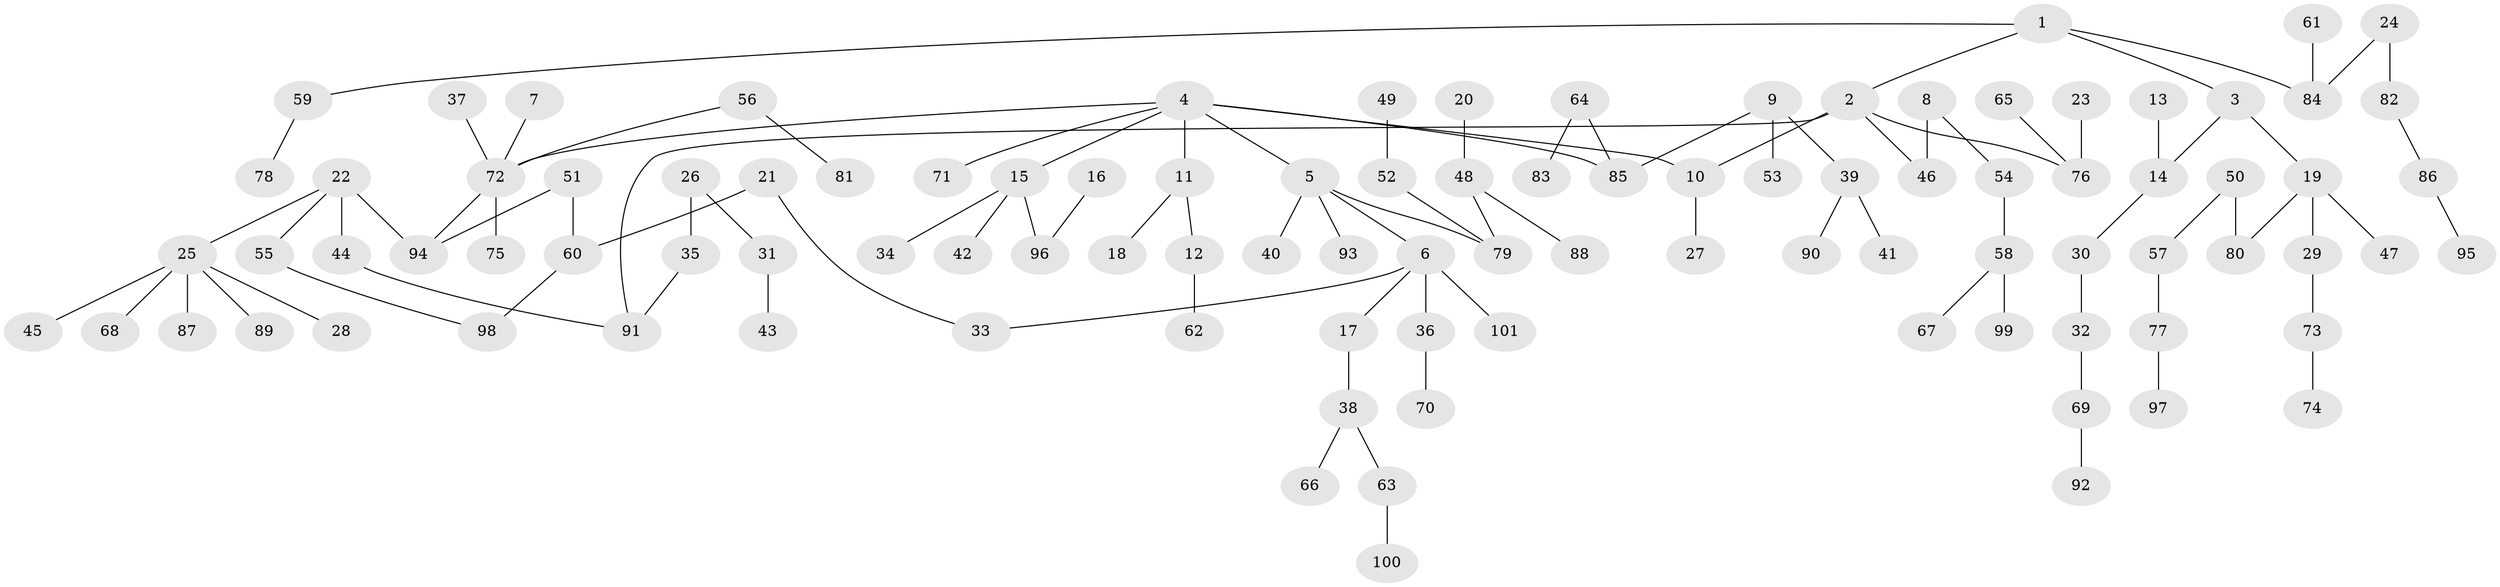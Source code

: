 // original degree distribution, {4: 0.08391608391608392, 5: 0.03496503496503497, 3: 0.11888111888111888, 7: 0.013986013986013986, 1: 0.46153846153846156, 2: 0.27972027972027974, 6: 0.006993006993006993}
// Generated by graph-tools (version 1.1) at 2025/36/03/04/25 23:36:02]
// undirected, 101 vertices, 103 edges
graph export_dot {
  node [color=gray90,style=filled];
  1;
  2;
  3;
  4;
  5;
  6;
  7;
  8;
  9;
  10;
  11;
  12;
  13;
  14;
  15;
  16;
  17;
  18;
  19;
  20;
  21;
  22;
  23;
  24;
  25;
  26;
  27;
  28;
  29;
  30;
  31;
  32;
  33;
  34;
  35;
  36;
  37;
  38;
  39;
  40;
  41;
  42;
  43;
  44;
  45;
  46;
  47;
  48;
  49;
  50;
  51;
  52;
  53;
  54;
  55;
  56;
  57;
  58;
  59;
  60;
  61;
  62;
  63;
  64;
  65;
  66;
  67;
  68;
  69;
  70;
  71;
  72;
  73;
  74;
  75;
  76;
  77;
  78;
  79;
  80;
  81;
  82;
  83;
  84;
  85;
  86;
  87;
  88;
  89;
  90;
  91;
  92;
  93;
  94;
  95;
  96;
  97;
  98;
  99;
  100;
  101;
  1 -- 2 [weight=1.0];
  1 -- 3 [weight=1.0];
  1 -- 59 [weight=1.0];
  1 -- 84 [weight=1.0];
  2 -- 10 [weight=1.0];
  2 -- 46 [weight=1.0];
  2 -- 76 [weight=1.0];
  2 -- 91 [weight=1.0];
  3 -- 14 [weight=1.0];
  3 -- 19 [weight=1.0];
  4 -- 5 [weight=1.0];
  4 -- 10 [weight=1.0];
  4 -- 11 [weight=1.0];
  4 -- 15 [weight=1.0];
  4 -- 71 [weight=1.0];
  4 -- 72 [weight=1.0];
  4 -- 85 [weight=1.0];
  5 -- 6 [weight=1.0];
  5 -- 40 [weight=1.0];
  5 -- 79 [weight=1.0];
  5 -- 93 [weight=1.0];
  6 -- 17 [weight=1.0];
  6 -- 33 [weight=1.0];
  6 -- 36 [weight=1.0];
  6 -- 101 [weight=1.0];
  7 -- 72 [weight=1.0];
  8 -- 46 [weight=1.0];
  8 -- 54 [weight=1.0];
  9 -- 39 [weight=1.0];
  9 -- 53 [weight=1.0];
  9 -- 85 [weight=1.0];
  10 -- 27 [weight=1.0];
  11 -- 12 [weight=1.0];
  11 -- 18 [weight=1.0];
  12 -- 62 [weight=1.0];
  13 -- 14 [weight=1.0];
  14 -- 30 [weight=1.0];
  15 -- 34 [weight=1.0];
  15 -- 42 [weight=1.0];
  15 -- 96 [weight=1.0];
  16 -- 96 [weight=1.0];
  17 -- 38 [weight=1.0];
  19 -- 29 [weight=1.0];
  19 -- 47 [weight=1.0];
  19 -- 80 [weight=1.0];
  20 -- 48 [weight=1.0];
  21 -- 33 [weight=1.0];
  21 -- 60 [weight=1.0];
  22 -- 25 [weight=1.0];
  22 -- 44 [weight=1.0];
  22 -- 55 [weight=1.0];
  22 -- 94 [weight=1.0];
  23 -- 76 [weight=1.0];
  24 -- 82 [weight=1.0];
  24 -- 84 [weight=1.0];
  25 -- 28 [weight=1.0];
  25 -- 45 [weight=1.0];
  25 -- 68 [weight=1.0];
  25 -- 87 [weight=1.0];
  25 -- 89 [weight=1.0];
  26 -- 31 [weight=1.0];
  26 -- 35 [weight=1.0];
  29 -- 73 [weight=1.0];
  30 -- 32 [weight=1.0];
  31 -- 43 [weight=1.0];
  32 -- 69 [weight=1.0];
  35 -- 91 [weight=1.0];
  36 -- 70 [weight=1.0];
  37 -- 72 [weight=1.0];
  38 -- 63 [weight=1.0];
  38 -- 66 [weight=1.0];
  39 -- 41 [weight=1.0];
  39 -- 90 [weight=1.0];
  44 -- 91 [weight=1.0];
  48 -- 79 [weight=1.0];
  48 -- 88 [weight=1.0];
  49 -- 52 [weight=1.0];
  50 -- 57 [weight=1.0];
  50 -- 80 [weight=1.0];
  51 -- 60 [weight=1.0];
  51 -- 94 [weight=1.0];
  52 -- 79 [weight=1.0];
  54 -- 58 [weight=1.0];
  55 -- 98 [weight=1.0];
  56 -- 72 [weight=1.0];
  56 -- 81 [weight=1.0];
  57 -- 77 [weight=1.0];
  58 -- 67 [weight=1.0];
  58 -- 99 [weight=1.0];
  59 -- 78 [weight=1.0];
  60 -- 98 [weight=1.0];
  61 -- 84 [weight=1.0];
  63 -- 100 [weight=1.0];
  64 -- 83 [weight=1.0];
  64 -- 85 [weight=1.0];
  65 -- 76 [weight=1.0];
  69 -- 92 [weight=1.0];
  72 -- 75 [weight=1.0];
  72 -- 94 [weight=1.0];
  73 -- 74 [weight=1.0];
  77 -- 97 [weight=1.0];
  82 -- 86 [weight=1.0];
  86 -- 95 [weight=1.0];
}
